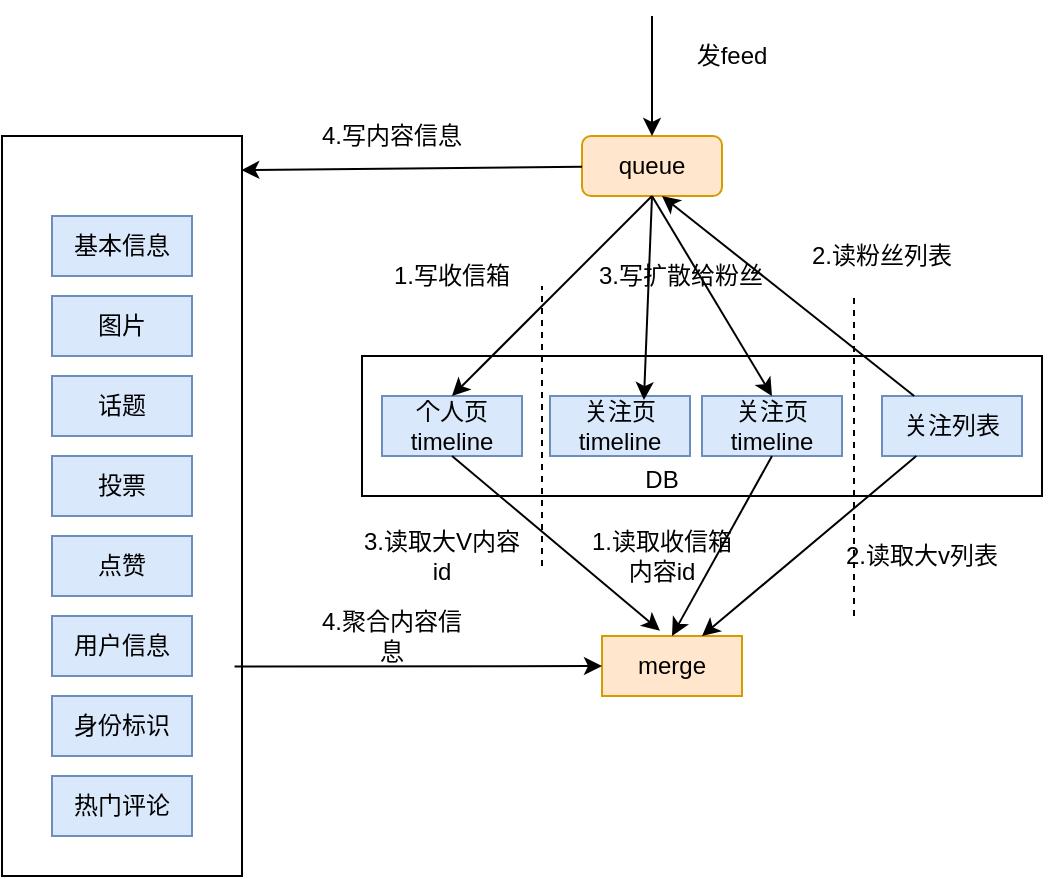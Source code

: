 <mxfile version="12.9.14" type="github">
  <diagram id="EFy7emNQfHRjMefMJ5YR" name="Page-1">
    <mxGraphModel dx="773" dy="378" grid="1" gridSize="10" guides="1" tooltips="1" connect="1" arrows="1" fold="1" page="1" pageScale="1" pageWidth="827" pageHeight="1169" math="0" shadow="0">
      <root>
        <mxCell id="0" />
        <mxCell id="1" parent="0" />
        <mxCell id="cBmPAjbNEMHgj28BLC5n-30" value="" style="rounded=0;whiteSpace=wrap;html=1;" parent="1" vertex="1">
          <mxGeometry x="70" y="280" width="120" height="370" as="geometry" />
        </mxCell>
        <mxCell id="cBmPAjbNEMHgj28BLC5n-5" value="基本信息" style="rounded=0;whiteSpace=wrap;html=1;fillColor=#dae8fc;strokeColor=#6c8ebf;" parent="1" vertex="1">
          <mxGeometry x="95" y="320" width="70" height="30" as="geometry" />
        </mxCell>
        <mxCell id="cBmPAjbNEMHgj28BLC5n-6" value="图片" style="rounded=0;whiteSpace=wrap;html=1;fillColor=#dae8fc;strokeColor=#6c8ebf;" parent="1" vertex="1">
          <mxGeometry x="95" y="360" width="70" height="30" as="geometry" />
        </mxCell>
        <mxCell id="cBmPAjbNEMHgj28BLC5n-8" value="点赞" style="rounded=0;whiteSpace=wrap;html=1;fillColor=#dae8fc;strokeColor=#6c8ebf;" parent="1" vertex="1">
          <mxGeometry x="95" y="480" width="70" height="30" as="geometry" />
        </mxCell>
        <mxCell id="cBmPAjbNEMHgj28BLC5n-9" value="投票" style="rounded=0;whiteSpace=wrap;html=1;fillColor=#dae8fc;strokeColor=#6c8ebf;" parent="1" vertex="1">
          <mxGeometry x="95" y="440" width="70" height="30" as="geometry" />
        </mxCell>
        <mxCell id="cBmPAjbNEMHgj28BLC5n-11" value="话题" style="rounded=0;whiteSpace=wrap;html=1;fillColor=#dae8fc;strokeColor=#6c8ebf;" parent="1" vertex="1">
          <mxGeometry x="95" y="400" width="70" height="30" as="geometry" />
        </mxCell>
        <mxCell id="cBmPAjbNEMHgj28BLC5n-17" value="用户信息" style="rounded=0;whiteSpace=wrap;html=1;fillColor=#dae8fc;strokeColor=#6c8ebf;" parent="1" vertex="1">
          <mxGeometry x="95" y="520" width="70" height="30" as="geometry" />
        </mxCell>
        <mxCell id="cBmPAjbNEMHgj28BLC5n-18" value="身份标识" style="rounded=0;whiteSpace=wrap;html=1;fillColor=#dae8fc;strokeColor=#6c8ebf;" parent="1" vertex="1">
          <mxGeometry x="95" y="560" width="70" height="30" as="geometry" />
        </mxCell>
        <mxCell id="cBmPAjbNEMHgj28BLC5n-19" value="热门评论" style="rounded=0;whiteSpace=wrap;html=1;fillColor=#dae8fc;strokeColor=#6c8ebf;" parent="1" vertex="1">
          <mxGeometry x="95" y="600" width="70" height="30" as="geometry" />
        </mxCell>
        <mxCell id="6zBsIAkVB4v4lssfmCzK-3" value="" style="rounded=0;whiteSpace=wrap;html=1;" parent="1" vertex="1">
          <mxGeometry x="250" y="390" width="340" height="70" as="geometry" />
        </mxCell>
        <mxCell id="6zBsIAkVB4v4lssfmCzK-4" value="" style="endArrow=none;dashed=1;html=1;" parent="1" edge="1">
          <mxGeometry width="50" height="50" relative="1" as="geometry">
            <mxPoint x="340" y="495" as="sourcePoint" />
            <mxPoint x="340" y="355" as="targetPoint" />
          </mxGeometry>
        </mxCell>
        <mxCell id="6zBsIAkVB4v4lssfmCzK-5" value="个人页timeline" style="rounded=0;whiteSpace=wrap;html=1;fillColor=#dae8fc;strokeColor=#6c8ebf;" parent="1" vertex="1">
          <mxGeometry x="260" y="410" width="70" height="30" as="geometry" />
        </mxCell>
        <mxCell id="6zBsIAkVB4v4lssfmCzK-6" value="关注页timeline" style="rounded=0;whiteSpace=wrap;html=1;fillColor=#dae8fc;strokeColor=#6c8ebf;" parent="1" vertex="1">
          <mxGeometry x="344" y="410" width="70" height="30" as="geometry" />
        </mxCell>
        <mxCell id="6zBsIAkVB4v4lssfmCzK-8" value="关注页timeline" style="rounded=0;whiteSpace=wrap;html=1;fillColor=#dae8fc;strokeColor=#6c8ebf;" parent="1" vertex="1">
          <mxGeometry x="420" y="410" width="70" height="30" as="geometry" />
        </mxCell>
        <mxCell id="6zBsIAkVB4v4lssfmCzK-10" value="关注列表" style="rounded=0;whiteSpace=wrap;html=1;fillColor=#dae8fc;strokeColor=#6c8ebf;" parent="1" vertex="1">
          <mxGeometry x="510" y="410" width="70" height="30" as="geometry" />
        </mxCell>
        <mxCell id="6zBsIAkVB4v4lssfmCzK-13" value="queue" style="rounded=1;whiteSpace=wrap;html=1;fillColor=#ffe6cc;strokeColor=#d79b00;" parent="1" vertex="1">
          <mxGeometry x="360" y="280" width="70" height="30" as="geometry" />
        </mxCell>
        <mxCell id="6zBsIAkVB4v4lssfmCzK-14" value="" style="endArrow=classic;html=1;exitX=0.5;exitY=1;exitDx=0;exitDy=0;entryX=0.5;entryY=0;entryDx=0;entryDy=0;" parent="1" source="6zBsIAkVB4v4lssfmCzK-13" target="6zBsIAkVB4v4lssfmCzK-5" edge="1">
          <mxGeometry width="50" height="50" relative="1" as="geometry">
            <mxPoint x="370" y="450" as="sourcePoint" />
            <mxPoint x="298" y="393" as="targetPoint" />
          </mxGeometry>
        </mxCell>
        <mxCell id="6zBsIAkVB4v4lssfmCzK-15" value="" style="endArrow=classic;html=1;exitX=0.5;exitY=1;exitDx=0;exitDy=0;entryX=0.671;entryY=0.067;entryDx=0;entryDy=0;entryPerimeter=0;" parent="1" source="6zBsIAkVB4v4lssfmCzK-13" target="6zBsIAkVB4v4lssfmCzK-6" edge="1">
          <mxGeometry width="50" height="50" relative="1" as="geometry">
            <mxPoint x="370" y="450" as="sourcePoint" />
            <mxPoint x="420" y="400" as="targetPoint" />
          </mxGeometry>
        </mxCell>
        <mxCell id="6zBsIAkVB4v4lssfmCzK-16" value="" style="endArrow=classic;html=1;exitX=0.5;exitY=1;exitDx=0;exitDy=0;entryX=0.5;entryY=0;entryDx=0;entryDy=0;" parent="1" source="6zBsIAkVB4v4lssfmCzK-13" target="6zBsIAkVB4v4lssfmCzK-8" edge="1">
          <mxGeometry width="50" height="50" relative="1" as="geometry">
            <mxPoint x="370" y="450" as="sourcePoint" />
            <mxPoint x="420" y="400" as="targetPoint" />
          </mxGeometry>
        </mxCell>
        <mxCell id="6zBsIAkVB4v4lssfmCzK-17" value="" style="endArrow=classic;html=1;" parent="1" source="6zBsIAkVB4v4lssfmCzK-10" edge="1">
          <mxGeometry width="50" height="50" relative="1" as="geometry">
            <mxPoint x="370" y="450" as="sourcePoint" />
            <mxPoint x="400" y="310" as="targetPoint" />
          </mxGeometry>
        </mxCell>
        <mxCell id="6zBsIAkVB4v4lssfmCzK-18" value="DB" style="text;html=1;strokeColor=none;fillColor=none;align=center;verticalAlign=middle;whiteSpace=wrap;rounded=0;" parent="1" vertex="1">
          <mxGeometry x="380" y="442" width="40" height="20" as="geometry" />
        </mxCell>
        <mxCell id="6zBsIAkVB4v4lssfmCzK-19" value="merge" style="rounded=0;whiteSpace=wrap;html=1;fillColor=#ffe6cc;strokeColor=#d79b00;" parent="1" vertex="1">
          <mxGeometry x="370" y="530" width="70" height="30" as="geometry" />
        </mxCell>
        <mxCell id="6zBsIAkVB4v4lssfmCzK-20" value="" style="endArrow=classic;html=1;exitX=0.5;exitY=1;exitDx=0;exitDy=0;entryX=0.414;entryY=-0.089;entryDx=0;entryDy=0;entryPerimeter=0;" parent="1" source="6zBsIAkVB4v4lssfmCzK-5" target="6zBsIAkVB4v4lssfmCzK-19" edge="1">
          <mxGeometry width="50" height="50" relative="1" as="geometry">
            <mxPoint x="370" y="450" as="sourcePoint" />
            <mxPoint x="420" y="400" as="targetPoint" />
          </mxGeometry>
        </mxCell>
        <mxCell id="6zBsIAkVB4v4lssfmCzK-21" value="" style="endArrow=classic;html=1;exitX=0.5;exitY=1;exitDx=0;exitDy=0;" parent="1" source="6zBsIAkVB4v4lssfmCzK-8" edge="1">
          <mxGeometry width="50" height="50" relative="1" as="geometry">
            <mxPoint x="428" y="440" as="sourcePoint" />
            <mxPoint x="405" y="530" as="targetPoint" />
          </mxGeometry>
        </mxCell>
        <mxCell id="6zBsIAkVB4v4lssfmCzK-22" value="" style="endArrow=classic;html=1;" parent="1" source="6zBsIAkVB4v4lssfmCzK-10" edge="1">
          <mxGeometry width="50" height="50" relative="1" as="geometry">
            <mxPoint x="370" y="450" as="sourcePoint" />
            <mxPoint x="420" y="530" as="targetPoint" />
          </mxGeometry>
        </mxCell>
        <mxCell id="6zBsIAkVB4v4lssfmCzK-23" value="3.读取大V内容id" style="text;html=1;strokeColor=none;fillColor=none;align=center;verticalAlign=middle;whiteSpace=wrap;rounded=0;" parent="1" vertex="1">
          <mxGeometry x="250" y="480" width="80" height="20" as="geometry" />
        </mxCell>
        <mxCell id="6zBsIAkVB4v4lssfmCzK-24" value="" style="endArrow=classic;html=1;exitX=0.969;exitY=0.717;exitDx=0;exitDy=0;entryX=0;entryY=0.5;entryDx=0;entryDy=0;exitPerimeter=0;" parent="1" source="cBmPAjbNEMHgj28BLC5n-30" target="6zBsIAkVB4v4lssfmCzK-19" edge="1">
          <mxGeometry width="50" height="50" relative="1" as="geometry">
            <mxPoint x="320" y="460" as="sourcePoint" />
            <mxPoint x="370" y="410" as="targetPoint" />
          </mxGeometry>
        </mxCell>
        <mxCell id="6zBsIAkVB4v4lssfmCzK-25" value="2.读取大v列表" style="text;html=1;strokeColor=none;fillColor=none;align=center;verticalAlign=middle;whiteSpace=wrap;rounded=0;" parent="1" vertex="1">
          <mxGeometry x="460" y="480" width="140" height="20" as="geometry" />
        </mxCell>
        <mxCell id="6zBsIAkVB4v4lssfmCzK-28" value="1.读取收信箱内容id" style="text;html=1;strokeColor=none;fillColor=none;align=center;verticalAlign=middle;whiteSpace=wrap;rounded=0;" parent="1" vertex="1">
          <mxGeometry x="360" y="480" width="80" height="20" as="geometry" />
        </mxCell>
        <mxCell id="6zBsIAkVB4v4lssfmCzK-29" value="4.聚合内容信息" style="text;html=1;strokeColor=none;fillColor=none;align=center;verticalAlign=middle;whiteSpace=wrap;rounded=0;" parent="1" vertex="1">
          <mxGeometry x="225" y="520" width="80" height="20" as="geometry" />
        </mxCell>
        <mxCell id="6zBsIAkVB4v4lssfmCzK-33" value="" style="endArrow=classic;html=1;entryX=0.5;entryY=0;entryDx=0;entryDy=0;" parent="1" target="6zBsIAkVB4v4lssfmCzK-13" edge="1">
          <mxGeometry width="50" height="50" relative="1" as="geometry">
            <mxPoint x="395" y="220" as="sourcePoint" />
            <mxPoint x="370" y="370" as="targetPoint" />
          </mxGeometry>
        </mxCell>
        <mxCell id="6zBsIAkVB4v4lssfmCzK-34" value="发feed" style="text;html=1;strokeColor=none;fillColor=none;align=center;verticalAlign=middle;whiteSpace=wrap;rounded=0;" parent="1" vertex="1">
          <mxGeometry x="400" y="230" width="70" height="20" as="geometry" />
        </mxCell>
        <mxCell id="6zBsIAkVB4v4lssfmCzK-35" value="1.写收信箱" style="text;html=1;strokeColor=none;fillColor=none;align=center;verticalAlign=middle;whiteSpace=wrap;rounded=0;" parent="1" vertex="1">
          <mxGeometry x="260" y="340" width="70" height="20" as="geometry" />
        </mxCell>
        <mxCell id="6zBsIAkVB4v4lssfmCzK-36" value="2.读粉丝列表" style="text;html=1;strokeColor=none;fillColor=none;align=center;verticalAlign=middle;whiteSpace=wrap;rounded=0;" parent="1" vertex="1">
          <mxGeometry x="460" y="330" width="100" height="20" as="geometry" />
        </mxCell>
        <mxCell id="6zBsIAkVB4v4lssfmCzK-37" value="3.写扩散给粉丝" style="text;html=1;strokeColor=none;fillColor=none;align=center;verticalAlign=middle;whiteSpace=wrap;rounded=0;" parent="1" vertex="1">
          <mxGeometry x="359" y="340" width="101" height="20" as="geometry" />
        </mxCell>
        <mxCell id="6zBsIAkVB4v4lssfmCzK-39" value="" style="endArrow=classic;html=1;entryX=0.997;entryY=0.046;entryDx=0;entryDy=0;entryPerimeter=0;" parent="1" source="6zBsIAkVB4v4lssfmCzK-13" target="cBmPAjbNEMHgj28BLC5n-30" edge="1">
          <mxGeometry width="50" height="50" relative="1" as="geometry">
            <mxPoint x="330" y="310" as="sourcePoint" />
            <mxPoint x="370" y="470" as="targetPoint" />
          </mxGeometry>
        </mxCell>
        <mxCell id="6zBsIAkVB4v4lssfmCzK-41" value="4.写内容信息" style="text;html=1;strokeColor=none;fillColor=none;align=center;verticalAlign=middle;whiteSpace=wrap;rounded=0;" parent="1" vertex="1">
          <mxGeometry x="225" y="270" width="80" height="20" as="geometry" />
        </mxCell>
        <mxCell id="6zBsIAkVB4v4lssfmCzK-43" value="" style="endArrow=none;dashed=1;html=1;" parent="1" edge="1">
          <mxGeometry width="50" height="50" relative="1" as="geometry">
            <mxPoint x="496" y="520" as="sourcePoint" />
            <mxPoint x="496" y="360" as="targetPoint" />
          </mxGeometry>
        </mxCell>
      </root>
    </mxGraphModel>
  </diagram>
</mxfile>
